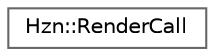 digraph "Graphical Class Hierarchy"
{
 // LATEX_PDF_SIZE
  bgcolor="transparent";
  edge [fontname=Helvetica,fontsize=10,labelfontname=Helvetica,labelfontsize=10];
  node [fontname=Helvetica,fontsize=10,shape=box,height=0.2,width=0.4];
  rankdir="LR";
  Node0 [label="Hzn::RenderCall",height=0.2,width=0.4,color="grey40", fillcolor="white", style="filled",URL="$class_hzn_1_1_render_call.html",tooltip="class with static member functions that makes calls to the appropriate rendering API."];
}
